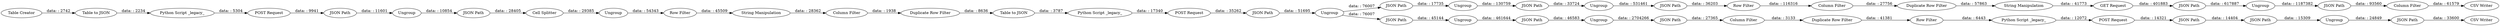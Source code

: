 digraph {
	"8381510498572294826_41" [label="JSON Path"]
	"8381510498572294826_36" [label="JSON Path"]
	"8381510498572294826_44" [label="JSON Path"]
	"8381510498572294826_40" [label="JSON Path"]
	"8381510498572294826_51" [label="Column Filter"]
	"8381510498572294826_25" [label="Table to JSON"]
	"8381510498572294826_59" [label="Column Filter"]
	"8381510498572294826_24" [label="Table Creator"]
	"8381510498572294826_35" [label=Ungroup]
	"8381510498572294826_58" [label="JSON Path"]
	"8381510498572294826_13" [label="Python Script _legacy_"]
	"8381510498572294826_54" [label="String Manipulation"]
	"8381510498572294826_47" [label=Ungroup]
	"8381510498572294826_45" [label="CSV Writer"]
	"8381510498572294826_19" [label=Ungroup]
	"8381510498572294826_20" [label="Row Filter"]
	"8381510498572294826_50" [label="JSON Path"]
	"8381510498572294826_48" [label="JSON Path"]
	"8381510498572294826_18" [label="Cell Splitter"]
	"8381510498572294826_29" [label=Ungroup]
	"8381510498572294826_53" [label="Duplicate Row Filter"]
	"8381510498572294826_57" [label=Ungroup]
	"8381510498572294826_49" [label=Ungroup]
	"8381510498572294826_31" [label=Ungroup]
	"8381510498572294826_46" [label="JSON Path"]
	"8381510498572294826_33" [label="Column Filter"]
	"8381510498572294826_56" [label="JSON Path"]
	"8381510498572294826_28" [label="JSON Path"]
	"8381510498572294826_15" [label="JSON Path"]
	"8381510498572294826_30" [label="JSON Path"]
	"8381510498572294826_17" [label="JSON Path"]
	"8381510498572294826_43" [label=Ungroup]
	"8381510498572294826_26" [label="Python Script _legacy_"]
	"8381510498572294826_38" [label="Python Script _legacy_"]
	"8381510498572294826_60" [label="CSV Writer"]
	"8381510498572294826_11" [label="Table to JSON"]
	"8381510498572294826_27" [label="POST Request"]
	"8381510498572294826_16" [label=Ungroup]
	"8381510498572294826_32" [label="JSON Path"]
	"8381510498572294826_37" [label="Row Filter"]
	"8381510498572294826_52" [label="Row Filter"]
	"8381510498572294826_34" [label="Duplicate Row Filter"]
	"8381510498572294826_21" [label="String Manipulation"]
	"8381510498572294826_39" [label="POST Request"]
	"8381510498572294826_55" [label="GET Request"]
	"8381510498572294826_23" [label="Duplicate Row Filter"]
	"8381510498572294826_14" [label="POST Request"]
	"8381510498572294826_22" [label="Column Filter"]
	"8381510498572294826_57" -> "8381510498572294826_58" [label="data: : 1187382"]
	"8381510498572294826_11" -> "8381510498572294826_13" [label="data: : 2234"]
	"8381510498572294826_23" -> "8381510498572294826_25" [label="data: : 8636"]
	"8381510498572294826_37" -> "8381510498572294826_38" [label="data: : 6443"]
	"8381510498572294826_54" -> "8381510498572294826_55" [label="data: : 41773"]
	"8381510498572294826_49" -> "8381510498572294826_50" [label="data: : 531461"]
	"8381510498572294826_32" -> "8381510498572294826_35" [label="data: : 46583"]
	"8381510498572294826_35" -> "8381510498572294826_36" [label="data: : 2704266"]
	"8381510498572294826_55" -> "8381510498572294826_56" [label="data: : 401883"]
	"8381510498572294826_51" -> "8381510498572294826_53" [label="data: : 27756"]
	"8381510498572294826_46" -> "8381510498572294826_47" [label="data: : 17735"]
	"8381510498572294826_50" -> "8381510498572294826_52" [label="data: : 36203"]
	"8381510498572294826_21" -> "8381510498572294826_22" [label="data: : 28362"]
	"8381510498572294826_15" -> "8381510498572294826_16" [label="data: : 11601"]
	"8381510498572294826_48" -> "8381510498572294826_49" [label="data: : 33724"]
	"8381510498572294826_26" -> "8381510498572294826_27" [label="data: : 17340"]
	"8381510498572294826_19" -> "8381510498572294826_20" [label="data: : 54343"]
	"8381510498572294826_18" -> "8381510498572294826_19" [label="data: : 29385"]
	"8381510498572294826_29" -> "8381510498572294826_46" [label="data: : 76007"]
	"8381510498572294826_34" -> "8381510498572294826_37" [label="data: : 41381"]
	"8381510498572294826_56" -> "8381510498572294826_57" [label="data: : 617887"]
	"8381510498572294826_58" -> "8381510498572294826_59" [label="data: : 93560"]
	"8381510498572294826_14" -> "8381510498572294826_15" [label="data: : 9941"]
	"8381510498572294826_30" -> "8381510498572294826_31" [label="data: : 45144"]
	"8381510498572294826_38" -> "8381510498572294826_39" [label="data: : 12072"]
	"8381510498572294826_29" -> "8381510498572294826_30" [label="data: : 76007"]
	"8381510498572294826_16" -> "8381510498572294826_17" [label="data: : 10854"]
	"8381510498572294826_27" -> "8381510498572294826_28" [label="data: : 35262"]
	"8381510498572294826_17" -> "8381510498572294826_18" [label="data: : 28405"]
	"8381510498572294826_53" -> "8381510498572294826_54" [label="data: : 57863"]
	"8381510498572294826_22" -> "8381510498572294826_23" [label="data: : 1938"]
	"8381510498572294826_36" -> "8381510498572294826_33" [label="data: : 27365"]
	"8381510498572294826_41" -> "8381510498572294826_43" [label="data: : 15309"]
	"8381510498572294826_13" -> "8381510498572294826_14" [label="data: : 5304"]
	"8381510498572294826_28" -> "8381510498572294826_29" [label="data: : 51695"]
	"8381510498572294826_39" -> "8381510498572294826_40" [label="data: : 14321"]
	"8381510498572294826_47" -> "8381510498572294826_48" [label="data: : 130759"]
	"8381510498572294826_24" -> "8381510498572294826_11" [label="data: : 2742"]
	"8381510498572294826_25" -> "8381510498572294826_26" [label="data: : 3787"]
	"8381510498572294826_33" -> "8381510498572294826_34" [label="data: : 3133"]
	"8381510498572294826_20" -> "8381510498572294826_21" [label="data: : 45509"]
	"8381510498572294826_31" -> "8381510498572294826_32" [label="data: : 461644"]
	"8381510498572294826_43" -> "8381510498572294826_44" [label="data: : 24849"]
	"8381510498572294826_59" -> "8381510498572294826_60" [label="data: : 61579"]
	"8381510498572294826_40" -> "8381510498572294826_41" [label="data: : 14404"]
	"8381510498572294826_44" -> "8381510498572294826_45" [label="data: : 33600"]
	"8381510498572294826_52" -> "8381510498572294826_51" [label="data: : 116316"]
	rankdir=LR
}
